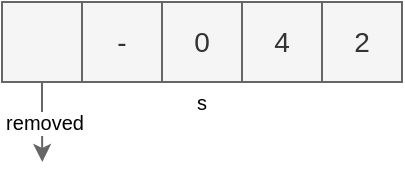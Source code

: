 <mxfile version="26.0.9" pages="4">
  <diagram name="1" id="raGk_D8FTLXwgUmbc4jt">
    <mxGraphModel dx="847" dy="502" grid="1" gridSize="10" guides="1" tooltips="1" connect="1" arrows="1" fold="1" page="1" pageScale="1" pageWidth="280" pageHeight="160" math="0" shadow="0">
      <root>
        <mxCell id="0" />
        <mxCell id="1" parent="0" />
        <mxCell id="UehzOuzFz8OwvmOpbwYf-1" value="removed" style="edgeStyle=orthogonalEdgeStyle;rounded=0;orthogonalLoop=1;jettySize=auto;html=1;exitX=0.5;exitY=1;exitDx=0;exitDy=0;fillColor=#f5f5f5;strokeColor=#666666;fontSize=10;" parent="1" source="zCmTgFsGxIaxcytd8qIg-1" edge="1">
          <mxGeometry relative="1" as="geometry">
            <mxPoint x="60.143" y="120" as="targetPoint" />
          </mxGeometry>
        </mxCell>
        <mxCell id="zCmTgFsGxIaxcytd8qIg-1" value="" style="text;html=1;align=center;verticalAlign=middle;whiteSpace=wrap;rounded=0;fillColor=#f5f5f5;strokeColor=#666666;fontSize=14;fontColor=#333333;" parent="1" vertex="1">
          <mxGeometry x="40" y="40" width="40" height="40" as="geometry" />
        </mxCell>
        <mxCell id="zCmTgFsGxIaxcytd8qIg-2" value="-" style="text;html=1;align=center;verticalAlign=middle;whiteSpace=wrap;rounded=0;fillColor=#f5f5f5;strokeColor=#666666;fontSize=14;fontColor=#333333;" parent="1" vertex="1">
          <mxGeometry x="80" y="40" width="40" height="40" as="geometry" />
        </mxCell>
        <mxCell id="zCmTgFsGxIaxcytd8qIg-3" value="0" style="text;html=1;align=center;verticalAlign=middle;whiteSpace=wrap;rounded=0;fillColor=#f5f5f5;strokeColor=#666666;fontSize=14;fontColor=#333333;" parent="1" vertex="1">
          <mxGeometry x="120" y="40" width="40" height="40" as="geometry" />
        </mxCell>
        <mxCell id="zCmTgFsGxIaxcytd8qIg-4" value="4" style="text;html=1;align=center;verticalAlign=middle;whiteSpace=wrap;rounded=0;fillColor=#f5f5f5;strokeColor=#666666;fontSize=14;fontColor=#333333;" parent="1" vertex="1">
          <mxGeometry x="160" y="40" width="40" height="40" as="geometry" />
        </mxCell>
        <mxCell id="AQBsLTuEEX6UYwU5JBV7-1" value="s" style="text;html=1;align=center;verticalAlign=middle;whiteSpace=wrap;rounded=0;fontSize=10;" parent="1" vertex="1">
          <mxGeometry x="40" y="80" width="200" height="20" as="geometry" />
        </mxCell>
        <mxCell id="CoagNdBFcANd-IEif2M0-1" value="2" style="text;html=1;align=center;verticalAlign=middle;whiteSpace=wrap;rounded=0;fillColor=#f5f5f5;strokeColor=#666666;fontSize=14;fontColor=#333333;" parent="1" vertex="1">
          <mxGeometry x="200" y="40" width="40" height="40" as="geometry" />
        </mxCell>
      </root>
    </mxGraphModel>
  </diagram>
  <diagram name="2" id="KYxvpNUz2XyU38IybaHn">
    <mxGraphModel dx="2074" dy="1231" grid="1" gridSize="10" guides="1" tooltips="1" connect="1" arrows="1" fold="1" page="1" pageScale="1" pageWidth="240" pageHeight="200" math="0" shadow="0">
      <root>
        <mxCell id="8ZZX1aynHbN1_-vHS8fh-0" />
        <mxCell id="8ZZX1aynHbN1_-vHS8fh-1" parent="8ZZX1aynHbN1_-vHS8fh-0" />
        <mxCell id="iv_p-m0J8mwawL9Jfq7a-0" style="edgeStyle=orthogonalEdgeStyle;rounded=0;orthogonalLoop=1;jettySize=auto;html=1;exitX=0.5;exitY=1;exitDx=0;exitDy=0;entryX=0.5;entryY=0;entryDx=0;entryDy=0;fillColor=#f5f5f5;strokeColor=#666666;" parent="8ZZX1aynHbN1_-vHS8fh-1" source="8ZZX1aynHbN1_-vHS8fh-3" target="8ZZX1aynHbN1_-vHS8fh-8" edge="1">
          <mxGeometry relative="1" as="geometry" />
        </mxCell>
        <mxCell id="8ZZX1aynHbN1_-vHS8fh-3" value="-" style="text;html=1;align=center;verticalAlign=middle;whiteSpace=wrap;rounded=0;fillColor=#f5f5f5;strokeColor=#666666;fontSize=14;fontColor=#333333;" parent="8ZZX1aynHbN1_-vHS8fh-1" vertex="1">
          <mxGeometry x="40" y="40" width="40" height="40" as="geometry" />
        </mxCell>
        <mxCell id="8ZZX1aynHbN1_-vHS8fh-4" value="0" style="text;html=1;align=center;verticalAlign=middle;whiteSpace=wrap;rounded=0;fillColor=#f5f5f5;strokeColor=#666666;fontSize=14;fontColor=#333333;" parent="8ZZX1aynHbN1_-vHS8fh-1" vertex="1">
          <mxGeometry x="80" y="40" width="40" height="40" as="geometry" />
        </mxCell>
        <mxCell id="8ZZX1aynHbN1_-vHS8fh-5" value="4" style="text;html=1;align=center;verticalAlign=middle;whiteSpace=wrap;rounded=0;fillColor=#f5f5f5;strokeColor=#666666;fontSize=14;fontColor=#333333;" parent="8ZZX1aynHbN1_-vHS8fh-1" vertex="1">
          <mxGeometry x="120" y="40" width="40" height="40" as="geometry" />
        </mxCell>
        <mxCell id="8ZZX1aynHbN1_-vHS8fh-6" value="s" style="text;html=1;align=center;verticalAlign=middle;whiteSpace=wrap;rounded=0;fontSize=10;" parent="8ZZX1aynHbN1_-vHS8fh-1" vertex="1">
          <mxGeometry x="40" y="80" width="160" height="20" as="geometry" />
        </mxCell>
        <mxCell id="8ZZX1aynHbN1_-vHS8fh-7" value="2" style="text;html=1;align=center;verticalAlign=middle;whiteSpace=wrap;rounded=0;fillColor=#f5f5f5;strokeColor=#666666;fontSize=14;fontColor=#333333;" parent="8ZZX1aynHbN1_-vHS8fh-1" vertex="1">
          <mxGeometry x="160" y="40" width="40" height="40" as="geometry" />
        </mxCell>
        <mxCell id="8ZZX1aynHbN1_-vHS8fh-8" value="true" style="text;html=1;align=center;verticalAlign=middle;whiteSpace=wrap;rounded=0;fillColor=#dae8fc;strokeColor=#6c8ebf;fontSize=14;fontColor=#333333;" parent="8ZZX1aynHbN1_-vHS8fh-1" vertex="1">
          <mxGeometry x="40" y="120" width="40" height="20" as="geometry" />
        </mxCell>
        <mxCell id="8ZZX1aynHbN1_-vHS8fh-9" value="negate" style="text;html=1;align=center;verticalAlign=middle;whiteSpace=wrap;rounded=0;fontSize=10;" parent="8ZZX1aynHbN1_-vHS8fh-1" vertex="1">
          <mxGeometry x="40" y="140" width="40" height="20" as="geometry" />
        </mxCell>
      </root>
    </mxGraphModel>
  </diagram>
  <diagram name="3" id="fYzjjyZPqhsfK0UHRU9-">
    <mxGraphModel dx="2074" dy="1231" grid="1" gridSize="10" guides="1" tooltips="1" connect="1" arrows="1" fold="1" page="1" pageScale="1" pageWidth="280" pageHeight="200" math="0" shadow="0">
      <root>
        <mxCell id="r0Qn5JqsjMJ8aOI6EEp2-0" />
        <mxCell id="r0Qn5JqsjMJ8aOI6EEp2-1" parent="r0Qn5JqsjMJ8aOI6EEp2-0" />
        <mxCell id="OM-15ODwoaO2ZjXgoOMm-0" style="edgeStyle=orthogonalEdgeStyle;rounded=0;orthogonalLoop=1;jettySize=auto;html=1;exitX=0.5;exitY=1;exitDx=0;exitDy=0;entryX=0.5;entryY=0;entryDx=0;entryDy=0;fillColor=#f5f5f5;strokeColor=#666666;" parent="r0Qn5JqsjMJ8aOI6EEp2-1" source="r0Qn5JqsjMJ8aOI6EEp2-4" target="OM-15ODwoaO2ZjXgoOMm-1" edge="1">
          <mxGeometry relative="1" as="geometry">
            <mxPoint x="120" y="120" as="targetPoint" />
            <Array as="points">
              <mxPoint x="60" y="110" />
              <mxPoint x="140" y="110" />
            </Array>
          </mxGeometry>
        </mxCell>
        <mxCell id="r0Qn5JqsjMJ8aOI6EEp2-4" value="0" style="text;html=1;align=center;verticalAlign=middle;whiteSpace=wrap;rounded=0;fillColor=#f5f5f5;strokeColor=#666666;fontSize=14;fontColor=#333333;" parent="r0Qn5JqsjMJ8aOI6EEp2-1" vertex="1">
          <mxGeometry x="40" y="40" width="40" height="40" as="geometry" />
        </mxCell>
        <mxCell id="Lnl6h6Cdf-eoAMco3oSb-2" style="edgeStyle=orthogonalEdgeStyle;rounded=0;orthogonalLoop=1;jettySize=auto;html=1;exitX=0.5;exitY=1;exitDx=0;exitDy=0;entryX=0.5;entryY=0;entryDx=0;entryDy=0;fillColor=#f5f5f5;strokeColor=#666666;" parent="r0Qn5JqsjMJ8aOI6EEp2-1" source="r0Qn5JqsjMJ8aOI6EEp2-5" target="Lnl6h6Cdf-eoAMco3oSb-0" edge="1">
          <mxGeometry relative="1" as="geometry" />
        </mxCell>
        <mxCell id="r0Qn5JqsjMJ8aOI6EEp2-5" value="4" style="text;html=1;align=center;verticalAlign=middle;whiteSpace=wrap;rounded=0;fillColor=#f5f5f5;strokeColor=#666666;fontSize=14;fontColor=#333333;" parent="r0Qn5JqsjMJ8aOI6EEp2-1" vertex="1">
          <mxGeometry x="80" y="40" width="40" height="40" as="geometry" />
        </mxCell>
        <mxCell id="Lnl6h6Cdf-eoAMco3oSb-3" style="edgeStyle=orthogonalEdgeStyle;rounded=0;orthogonalLoop=1;jettySize=auto;html=1;exitX=0.5;exitY=1;exitDx=0;exitDy=0;entryX=0.5;entryY=0;entryDx=0;entryDy=0;fillColor=#f5f5f5;strokeColor=#666666;" parent="r0Qn5JqsjMJ8aOI6EEp2-1" source="r0Qn5JqsjMJ8aOI6EEp2-7" target="Lnl6h6Cdf-eoAMco3oSb-1" edge="1">
          <mxGeometry relative="1" as="geometry">
            <Array as="points">
              <mxPoint x="140" y="90" />
              <mxPoint x="220" y="90" />
            </Array>
          </mxGeometry>
        </mxCell>
        <mxCell id="r0Qn5JqsjMJ8aOI6EEp2-7" value="2" style="text;html=1;align=center;verticalAlign=middle;whiteSpace=wrap;rounded=0;fillColor=#f5f5f5;strokeColor=#666666;fontSize=14;fontColor=#333333;" parent="r0Qn5JqsjMJ8aOI6EEp2-1" vertex="1">
          <mxGeometry x="120" y="40" width="40" height="40" as="geometry" />
        </mxCell>
        <mxCell id="r0Qn5JqsjMJ8aOI6EEp2-8" value="true" style="text;html=1;align=center;verticalAlign=middle;whiteSpace=wrap;rounded=0;fillColor=#f5f5f5;strokeColor=#666666;fontSize=14;fontColor=#333333;" parent="r0Qn5JqsjMJ8aOI6EEp2-1" vertex="1">
          <mxGeometry x="40" y="120" width="40" height="20" as="geometry" />
        </mxCell>
        <mxCell id="r0Qn5JqsjMJ8aOI6EEp2-9" value="negate" style="text;html=1;align=center;verticalAlign=middle;whiteSpace=wrap;rounded=0;fontSize=10;" parent="r0Qn5JqsjMJ8aOI6EEp2-1" vertex="1">
          <mxGeometry x="40" y="140" width="40" height="20" as="geometry" />
        </mxCell>
        <mxCell id="OM-15ODwoaO2ZjXgoOMm-1" value="0" style="text;html=1;align=center;verticalAlign=middle;whiteSpace=wrap;rounded=0;fillColor=#dae8fc;strokeColor=#6c8ebf;fontSize=14;fontColor=#333333;" parent="r0Qn5JqsjMJ8aOI6EEp2-1" vertex="1">
          <mxGeometry x="120" y="120" width="40" height="40" as="geometry" />
        </mxCell>
        <mxCell id="Lnl6h6Cdf-eoAMco3oSb-0" value="4" style="text;html=1;align=center;verticalAlign=middle;whiteSpace=wrap;rounded=0;fillColor=#dae8fc;strokeColor=#6c8ebf;fontSize=14;fontColor=#333333;" parent="r0Qn5JqsjMJ8aOI6EEp2-1" vertex="1">
          <mxGeometry x="160" y="120" width="40" height="40" as="geometry" />
        </mxCell>
        <mxCell id="Lnl6h6Cdf-eoAMco3oSb-1" value="2" style="text;html=1;align=center;verticalAlign=middle;whiteSpace=wrap;rounded=0;fillColor=#dae8fc;strokeColor=#6c8ebf;fontSize=14;fontColor=#333333;" parent="r0Qn5JqsjMJ8aOI6EEp2-1" vertex="1">
          <mxGeometry x="200" y="120" width="40" height="40" as="geometry" />
        </mxCell>
        <mxCell id="r0Qn5JqsjMJ8aOI6EEp2-6" value="s" style="text;html=1;align=center;verticalAlign=middle;whiteSpace=wrap;rounded=0;fontSize=10;" parent="r0Qn5JqsjMJ8aOI6EEp2-1" vertex="1">
          <mxGeometry x="40" y="80" width="120" height="20" as="geometry" />
        </mxCell>
      </root>
    </mxGraphModel>
  </diagram>
  <diagram name="4" id="TC8aVFgZWduH1eFuZL9s">
    <mxGraphModel dx="2074" dy="1231" grid="1" gridSize="10" guides="1" tooltips="1" connect="1" arrows="1" fold="1" page="1" pageScale="1" pageWidth="280" pageHeight="200" math="0" shadow="0">
      <root>
        <mxCell id="6yr1m6S4JGlOOyCK-LG0-0" />
        <mxCell id="6yr1m6S4JGlOOyCK-LG0-1" parent="6yr1m6S4JGlOOyCK-LG0-0" />
        <mxCell id="V6bsOhiUoWhP1rBtkpfn-3" style="edgeStyle=orthogonalEdgeStyle;rounded=0;orthogonalLoop=1;jettySize=auto;html=1;exitX=0.5;exitY=1;exitDx=0;exitDy=0;entryX=0.5;entryY=0;entryDx=0;entryDy=0;fillColor=#f5f5f5;strokeColor=#666666;" parent="6yr1m6S4JGlOOyCK-LG0-1" source="6yr1m6S4JGlOOyCK-LG0-8" target="V6bsOhiUoWhP1rBtkpfn-0" edge="1">
          <mxGeometry relative="1" as="geometry" />
        </mxCell>
        <mxCell id="6yr1m6S4JGlOOyCK-LG0-8" value="true" style="text;html=1;align=center;verticalAlign=middle;whiteSpace=wrap;rounded=0;fillColor=#f5f5f5;strokeColor=#666666;fontSize=14;fontColor=#333333;" parent="6yr1m6S4JGlOOyCK-LG0-1" vertex="1">
          <mxGeometry x="40" y="40" width="40" height="20" as="geometry" />
        </mxCell>
        <mxCell id="6yr1m6S4JGlOOyCK-LG0-9" value="negate" style="text;html=1;align=center;verticalAlign=middle;whiteSpace=wrap;rounded=0;fontSize=10;" parent="6yr1m6S4JGlOOyCK-LG0-1" vertex="1">
          <mxGeometry x="40" y="60" width="40" height="20" as="geometry" />
        </mxCell>
        <mxCell id="6yr1m6S4JGlOOyCK-LG0-10" value="0" style="text;html=1;align=center;verticalAlign=middle;whiteSpace=wrap;rounded=0;fillColor=#f5f5f5;strokeColor=#666666;fontSize=14;fontColor=#333333;" parent="6yr1m6S4JGlOOyCK-LG0-1" vertex="1">
          <mxGeometry x="120" y="40" width="40" height="40" as="geometry" />
        </mxCell>
        <mxCell id="V6bsOhiUoWhP1rBtkpfn-4" style="edgeStyle=orthogonalEdgeStyle;rounded=0;orthogonalLoop=1;jettySize=auto;html=1;exitX=0.5;exitY=1;exitDx=0;exitDy=0;entryX=0.5;entryY=0;entryDx=0;entryDy=0;fillColor=#f5f5f5;strokeColor=#666666;" parent="6yr1m6S4JGlOOyCK-LG0-1" source="6yr1m6S4JGlOOyCK-LG0-11" target="V6bsOhiUoWhP1rBtkpfn-1" edge="1">
          <mxGeometry relative="1" as="geometry">
            <Array as="points">
              <mxPoint x="180" y="90" />
              <mxPoint x="100" y="90" />
            </Array>
          </mxGeometry>
        </mxCell>
        <mxCell id="6yr1m6S4JGlOOyCK-LG0-11" value="4" style="text;html=1;align=center;verticalAlign=middle;whiteSpace=wrap;rounded=0;fillColor=#f5f5f5;strokeColor=#666666;fontSize=14;fontColor=#333333;" parent="6yr1m6S4JGlOOyCK-LG0-1" vertex="1">
          <mxGeometry x="160" y="40" width="40" height="40" as="geometry" />
        </mxCell>
        <mxCell id="6yr1m6S4JGlOOyCK-LG0-12" value="2" style="text;html=1;align=center;verticalAlign=middle;whiteSpace=wrap;rounded=0;fillColor=#f5f5f5;strokeColor=#666666;fontSize=14;fontColor=#333333;" parent="6yr1m6S4JGlOOyCK-LG0-1" vertex="1">
          <mxGeometry x="200" y="40" width="40" height="40" as="geometry" />
        </mxCell>
        <mxCell id="V6bsOhiUoWhP1rBtkpfn-0" value="-" style="text;html=1;align=center;verticalAlign=middle;whiteSpace=wrap;rounded=0;fillColor=#dae8fc;strokeColor=#6c8ebf;fontSize=14;fontColor=#333333;" parent="6yr1m6S4JGlOOyCK-LG0-1" vertex="1">
          <mxGeometry x="40" y="120" width="40" height="40" as="geometry" />
        </mxCell>
        <mxCell id="V6bsOhiUoWhP1rBtkpfn-1" value="4" style="text;html=1;align=center;verticalAlign=middle;whiteSpace=wrap;rounded=0;fillColor=#d5e8d4;strokeColor=#82b366;fontSize=14;fontColor=#333333;" parent="6yr1m6S4JGlOOyCK-LG0-1" vertex="1">
          <mxGeometry x="80" y="120" width="40" height="40" as="geometry" />
        </mxCell>
        <mxCell id="V6bsOhiUoWhP1rBtkpfn-2" value="2" style="text;html=1;align=center;verticalAlign=middle;whiteSpace=wrap;rounded=0;fillColor=#d5e8d4;strokeColor=#82b366;fontSize=14;fontColor=#333333;" parent="6yr1m6S4JGlOOyCK-LG0-1" vertex="1">
          <mxGeometry x="120" y="120" width="40" height="40" as="geometry" />
        </mxCell>
        <mxCell id="V6bsOhiUoWhP1rBtkpfn-5" style="edgeStyle=orthogonalEdgeStyle;rounded=0;orthogonalLoop=1;jettySize=auto;html=1;exitX=0.5;exitY=1;exitDx=0;exitDy=0;entryX=0.515;entryY=0.072;entryDx=0;entryDy=0;entryPerimeter=0;fillColor=#f5f5f5;strokeColor=#666666;" parent="6yr1m6S4JGlOOyCK-LG0-1" source="6yr1m6S4JGlOOyCK-LG0-12" target="V6bsOhiUoWhP1rBtkpfn-2" edge="1">
          <mxGeometry relative="1" as="geometry">
            <Array as="points">
              <mxPoint x="220" y="110" />
              <mxPoint x="141" y="110" />
            </Array>
          </mxGeometry>
        </mxCell>
      </root>
    </mxGraphModel>
  </diagram>
</mxfile>
